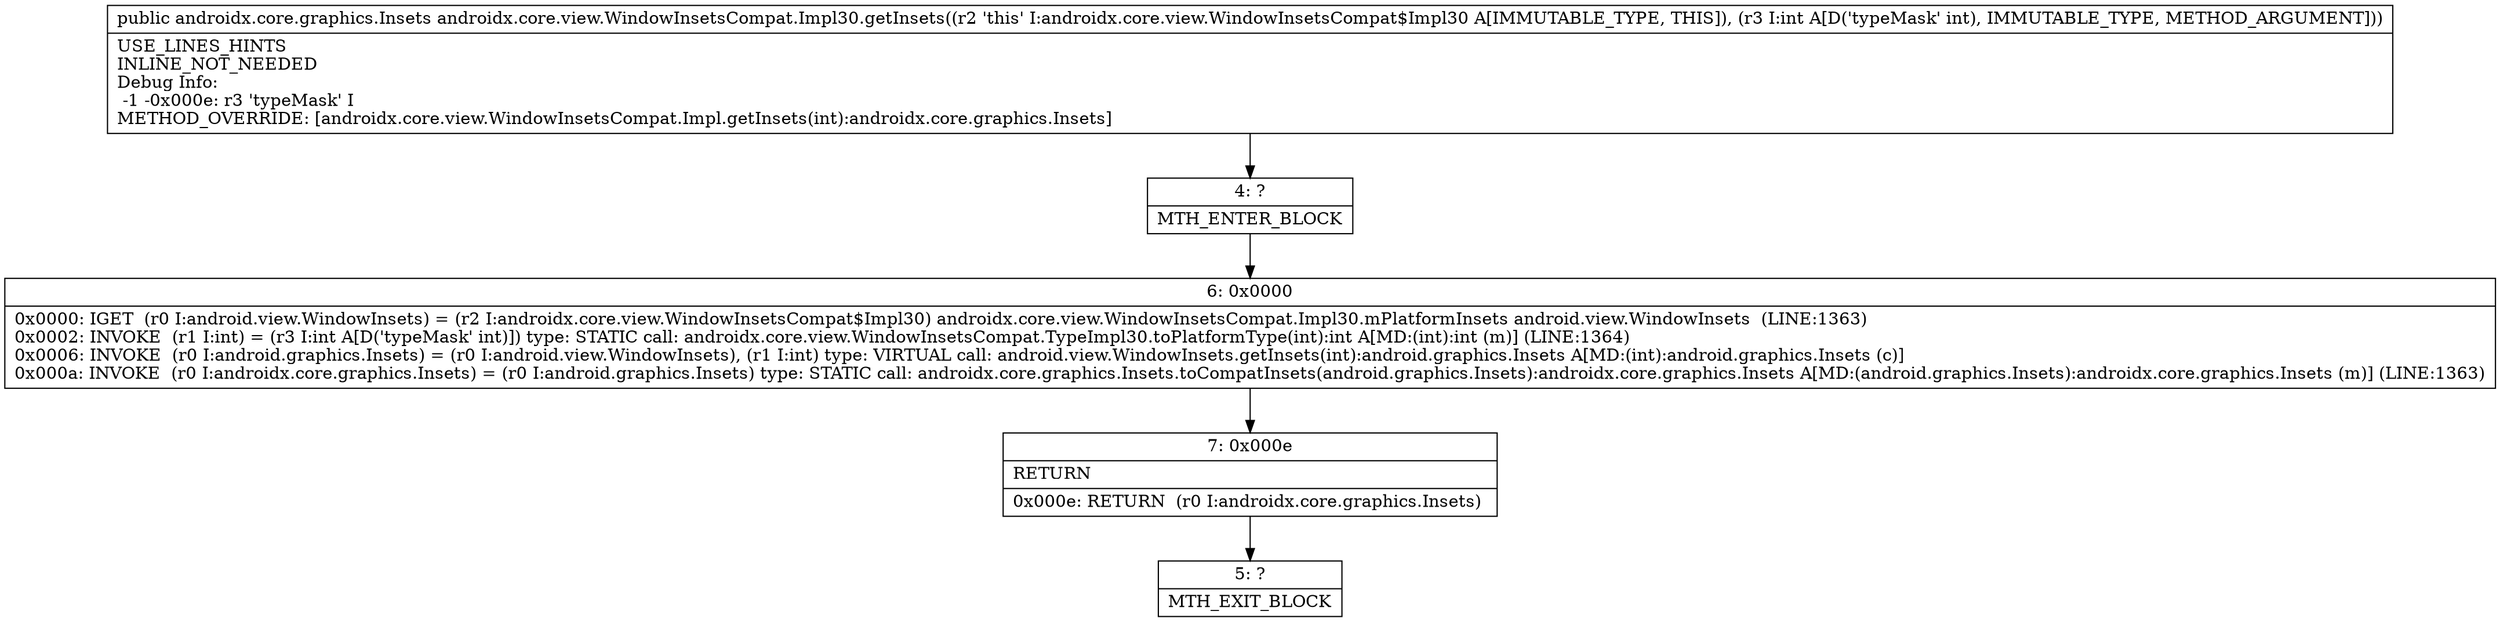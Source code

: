 digraph "CFG forandroidx.core.view.WindowInsetsCompat.Impl30.getInsets(I)Landroidx\/core\/graphics\/Insets;" {
Node_4 [shape=record,label="{4\:\ ?|MTH_ENTER_BLOCK\l}"];
Node_6 [shape=record,label="{6\:\ 0x0000|0x0000: IGET  (r0 I:android.view.WindowInsets) = (r2 I:androidx.core.view.WindowInsetsCompat$Impl30) androidx.core.view.WindowInsetsCompat.Impl30.mPlatformInsets android.view.WindowInsets  (LINE:1363)\l0x0002: INVOKE  (r1 I:int) = (r3 I:int A[D('typeMask' int)]) type: STATIC call: androidx.core.view.WindowInsetsCompat.TypeImpl30.toPlatformType(int):int A[MD:(int):int (m)] (LINE:1364)\l0x0006: INVOKE  (r0 I:android.graphics.Insets) = (r0 I:android.view.WindowInsets), (r1 I:int) type: VIRTUAL call: android.view.WindowInsets.getInsets(int):android.graphics.Insets A[MD:(int):android.graphics.Insets (c)]\l0x000a: INVOKE  (r0 I:androidx.core.graphics.Insets) = (r0 I:android.graphics.Insets) type: STATIC call: androidx.core.graphics.Insets.toCompatInsets(android.graphics.Insets):androidx.core.graphics.Insets A[MD:(android.graphics.Insets):androidx.core.graphics.Insets (m)] (LINE:1363)\l}"];
Node_7 [shape=record,label="{7\:\ 0x000e|RETURN\l|0x000e: RETURN  (r0 I:androidx.core.graphics.Insets) \l}"];
Node_5 [shape=record,label="{5\:\ ?|MTH_EXIT_BLOCK\l}"];
MethodNode[shape=record,label="{public androidx.core.graphics.Insets androidx.core.view.WindowInsetsCompat.Impl30.getInsets((r2 'this' I:androidx.core.view.WindowInsetsCompat$Impl30 A[IMMUTABLE_TYPE, THIS]), (r3 I:int A[D('typeMask' int), IMMUTABLE_TYPE, METHOD_ARGUMENT]))  | USE_LINES_HINTS\lINLINE_NOT_NEEDED\lDebug Info:\l  \-1 \-0x000e: r3 'typeMask' I\lMETHOD_OVERRIDE: [androidx.core.view.WindowInsetsCompat.Impl.getInsets(int):androidx.core.graphics.Insets]\l}"];
MethodNode -> Node_4;Node_4 -> Node_6;
Node_6 -> Node_7;
Node_7 -> Node_5;
}

